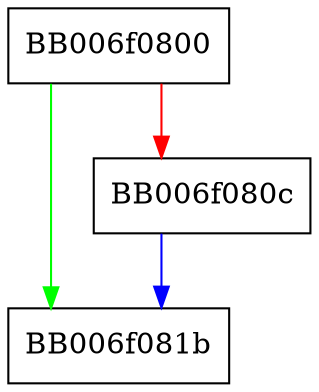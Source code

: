 digraph rsa_settable_ctx_params {
  node [shape="box"];
  graph [splines=ortho];
  BB006f0800 -> BB006f081b [color="green"];
  BB006f0800 -> BB006f080c [color="red"];
  BB006f080c -> BB006f081b [color="blue"];
}